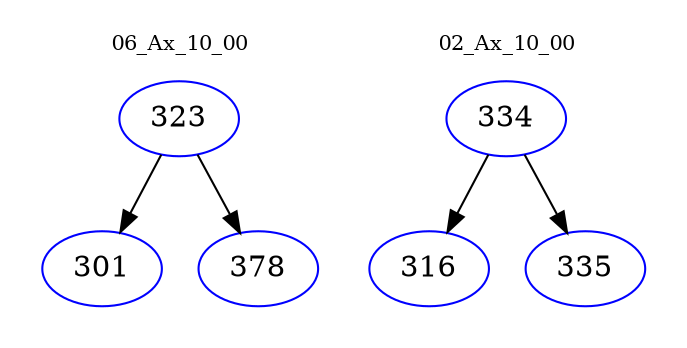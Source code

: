 digraph{
subgraph cluster_0 {
color = white
label = "06_Ax_10_00";
fontsize=10;
T0_323 [label="323", color="blue"]
T0_323 -> T0_301 [color="black"]
T0_301 [label="301", color="blue"]
T0_323 -> T0_378 [color="black"]
T0_378 [label="378", color="blue"]
}
subgraph cluster_1 {
color = white
label = "02_Ax_10_00";
fontsize=10;
T1_334 [label="334", color="blue"]
T1_334 -> T1_316 [color="black"]
T1_316 [label="316", color="blue"]
T1_334 -> T1_335 [color="black"]
T1_335 [label="335", color="blue"]
}
}
